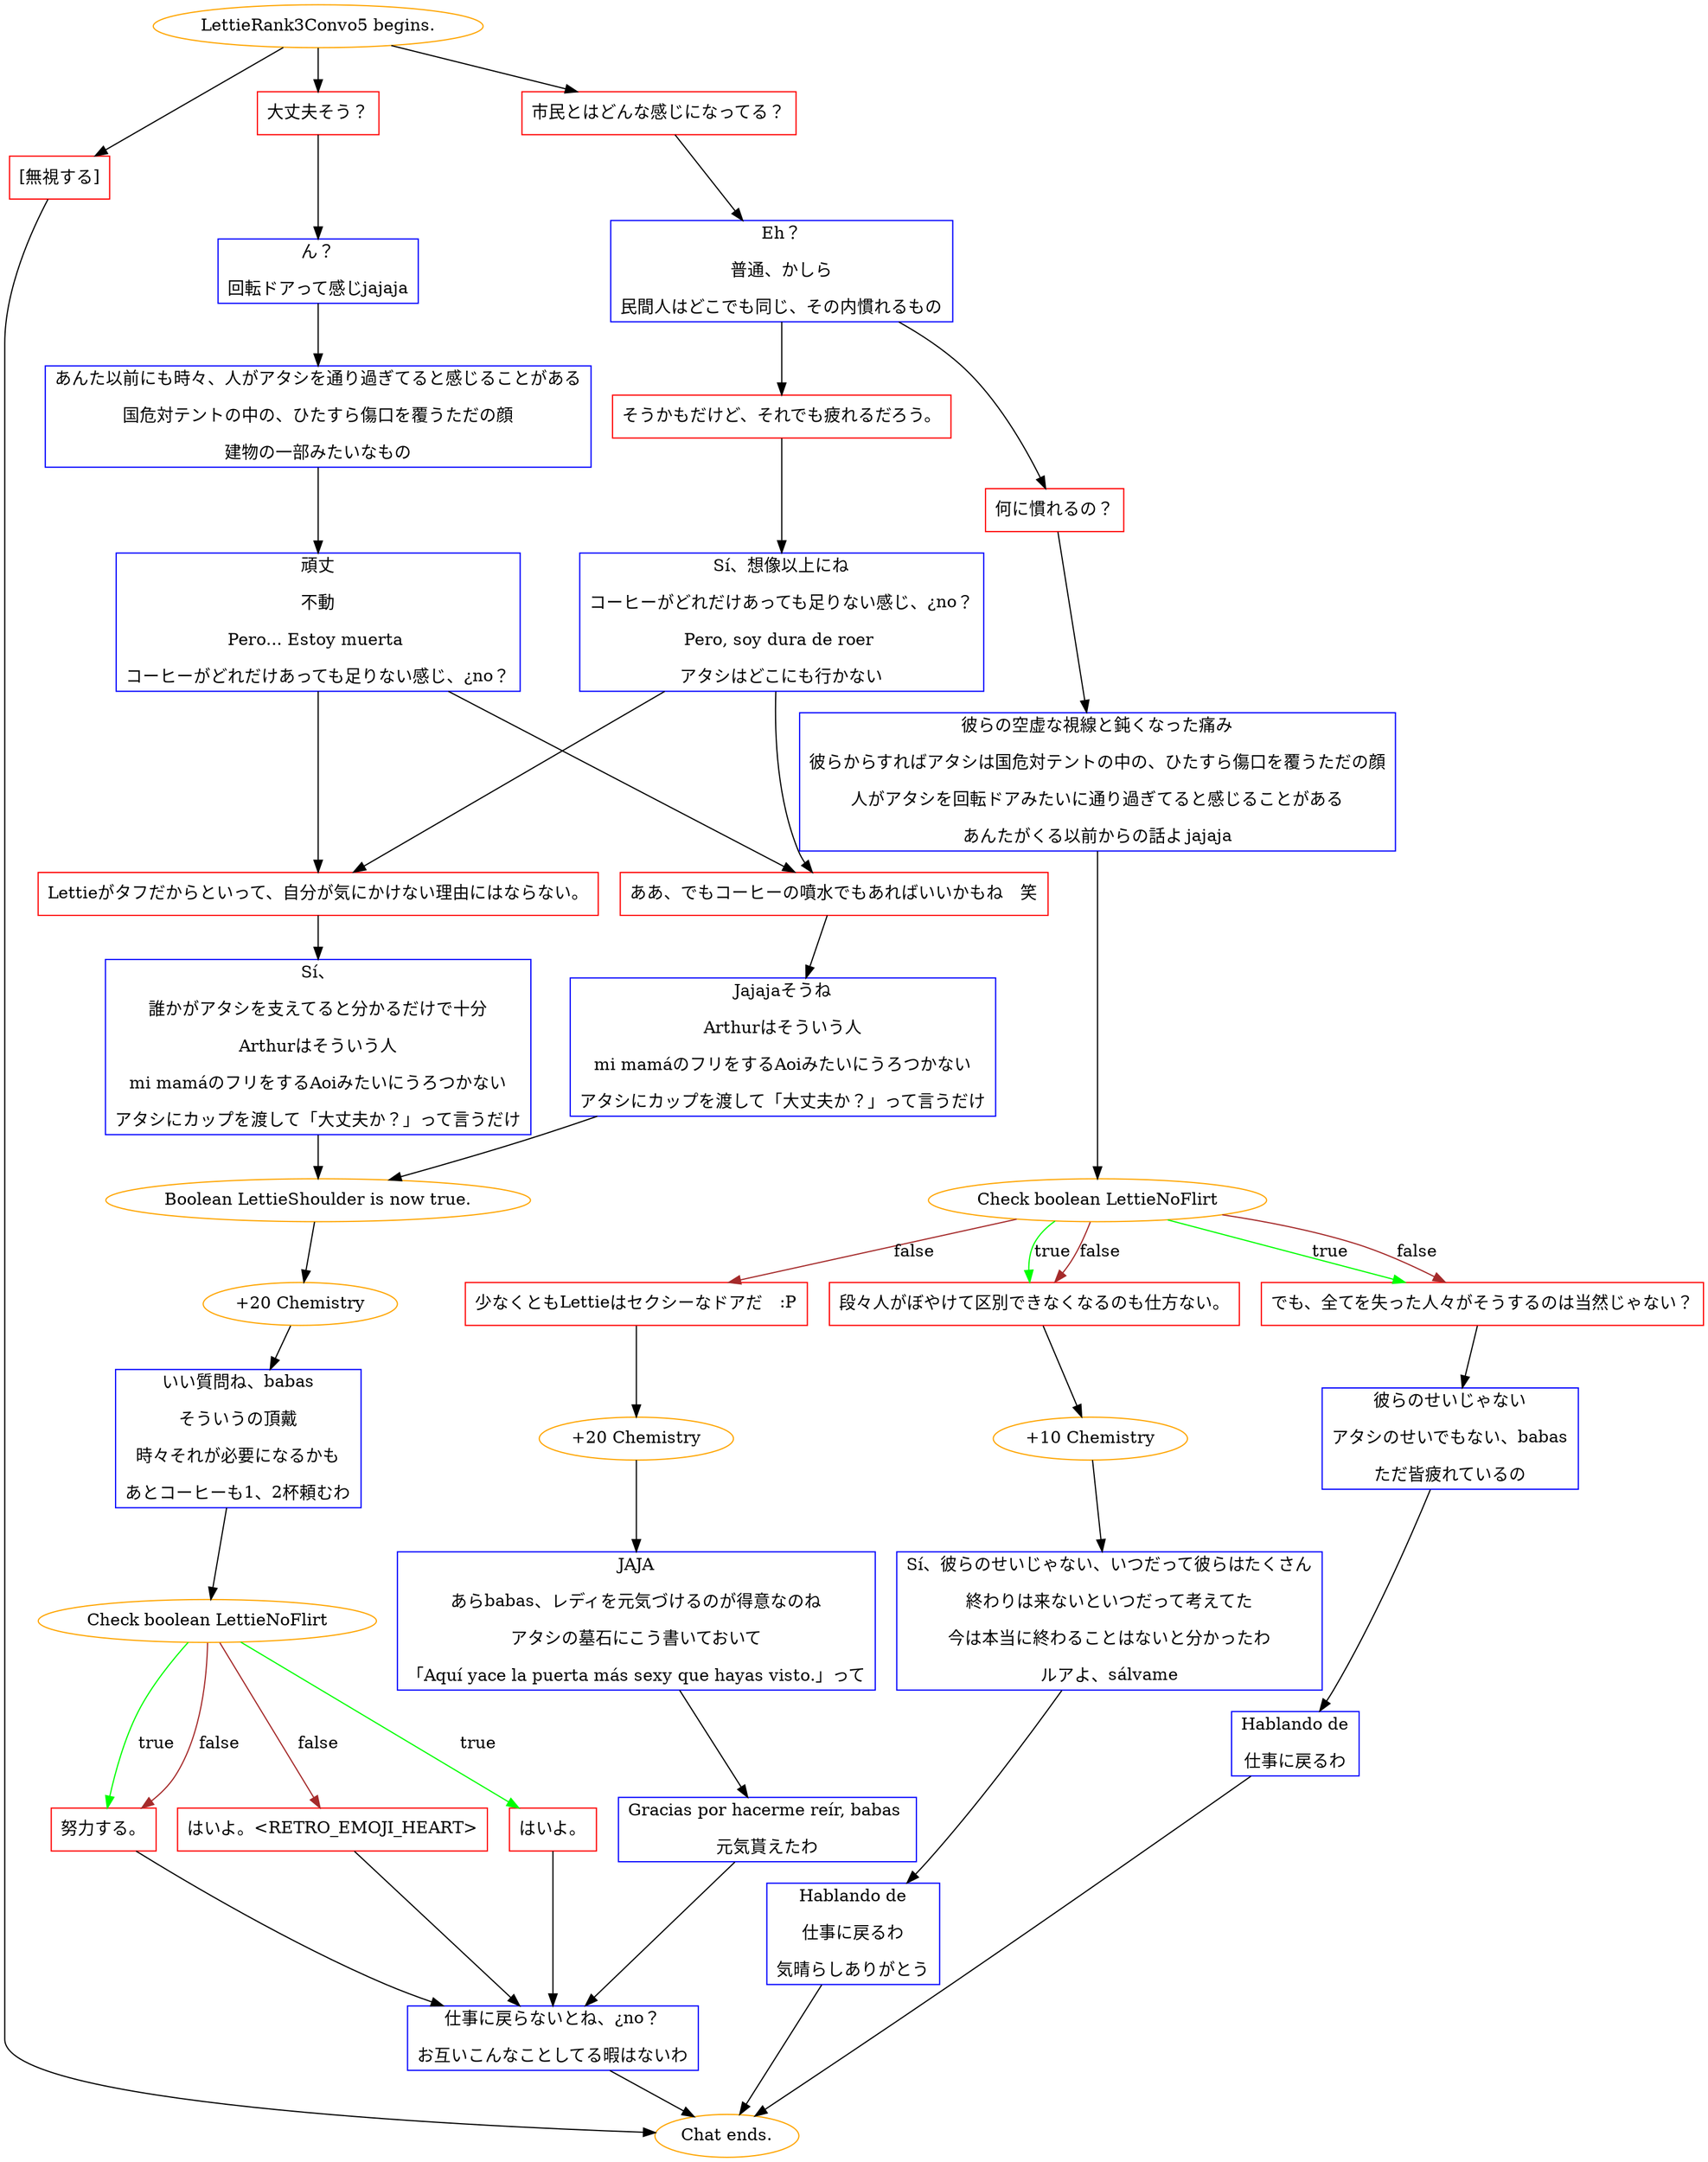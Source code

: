 digraph {
	"LettieRank3Convo5 begins." [color=orange];
		"LettieRank3Convo5 begins." -> j668211923;
		"LettieRank3Convo5 begins." -> j2344657894;
		"LettieRank3Convo5 begins." -> j3683375032;
	j668211923 [label="大丈夫そう？",shape=box,color=red];
		j668211923 -> j3209805058;
	j2344657894 [label="市民とはどんな感じになってる？",shape=box,color=red];
		j2344657894 -> j1396340400;
	j3683375032 [label="[無視する]",shape=box,color=red];
		j3683375032 -> "Chat ends.";
	j3209805058 [label="ん？
回転ドアって感じjajaja",shape=box,color=blue];
		j3209805058 -> j138220107;
	j1396340400 [label="Eh？
普通、かしら
民間人はどこでも同じ、その内慣れるもの",shape=box,color=blue];
		j1396340400 -> j3641736994;
		j1396340400 -> j260972500;
	"Chat ends." [color=orange];
	j138220107 [label="あんた以前にも時々、人がアタシを通り過ぎてると感じることがある
国危対テントの中の、ひたすら傷口を覆うただの顔
建物の一部みたいなもの",shape=box,color=blue];
		j138220107 -> j3378559835;
	j3641736994 [label="そうかもだけど、それでも疲れるだろう。",shape=box,color=red];
		j3641736994 -> j4037352672;
	j260972500 [label="何に慣れるの？",shape=box,color=red];
		j260972500 -> j2285467107;
	j3378559835 [label="頑丈
不動
Pero... Estoy muerta 
コーヒーがどれだけあっても足りない感じ、¿no？",shape=box,color=blue];
		j3378559835 -> j1206486561;
		j3378559835 -> j603157135;
	j4037352672 [label="Sí、想像以上にね
コーヒーがどれだけあっても足りない感じ、¿no？
Pero, soy dura de roer 
アタシはどこにも行かない",shape=box,color=blue];
		j4037352672 -> j1206486561;
		j4037352672 -> j603157135;
	j2285467107 [label="彼らの空虚な視線と鈍くなった痛み
彼らからすればアタシは国危対テントの中の、ひたすら傷口を覆うただの顔
人がアタシを回転ドアみたいに通り過ぎてると感じることがある
あんたがくる以前からの話よ jajaja",shape=box,color=blue];
		j2285467107 -> j3843131114;
	j1206486561 [label="Lettieがタフだからといって、自分が気にかけない理由にはならない。",shape=box,color=red];
		j1206486561 -> j2293672289;
	j603157135 [label="ああ、でもコーヒーの噴水でもあればいいかもね　笑",shape=box,color=red];
		j603157135 -> j3024789022;
	j3843131114 [label="Check boolean LettieNoFlirt",color=orange];
		j3843131114 -> j649025075 [label=true,color=green];
		j3843131114 -> j1825986234 [label=true,color=green];
		j3843131114 -> j649025075 [label=false,color=brown];
		j3843131114 -> j1825986234 [label=false,color=brown];
		j3843131114 -> j651390999 [label=false,color=brown];
	j2293672289 [label="Sí、
誰かがアタシを支えてると分かるだけで十分
Arthurはそういう人
mi mamáのフリをするAoiみたいにうろつかない
アタシにカップを渡して「大丈夫か？」って言うだけ",shape=box,color=blue];
		j2293672289 -> j3339867285;
	j3024789022 [label="Jajajaそうね
Arthurはそういう人
mi mamáのフリをするAoiみたいにうろつかない
アタシにカップを渡して「大丈夫か？」って言うだけ",shape=box,color=blue];
		j3024789022 -> j3339867285;
	j649025075 [label="でも、全てを失った人々がそうするのは当然じゃない？",shape=box,color=red];
		j649025075 -> j4008467704;
	j1825986234 [label="段々人がぼやけて区別できなくなるのも仕方ない。",shape=box,color=red];
		j1825986234 -> j3615615337;
	j651390999 [label="少なくともLettieはセクシーなドアだ　:P",shape=box,color=red];
		j651390999 -> j1266828491;
	j3339867285 [label="Boolean LettieShoulder is now true.",color=orange];
		j3339867285 -> j2659761874;
	j4008467704 [label="彼らのせいじゃない
アタシのせいでもない、babas
ただ皆疲れているの",shape=box,color=blue];
		j4008467704 -> j1189295284;
	j3615615337 [label="+10 Chemistry",color=orange];
		j3615615337 -> j77159038;
	j1266828491 [label="+20 Chemistry",color=orange];
		j1266828491 -> j3971444121;
	j2659761874 [label="+20 Chemistry",color=orange];
		j2659761874 -> j654850748;
	j1189295284 [label="Hablando de
仕事に戻るわ",shape=box,color=blue];
		j1189295284 -> "Chat ends.";
	j77159038 [label="Sí、彼らのせいじゃない、いつだって彼らはたくさん
終わりは来ないといつだって考えてた
今は本当に終わることはないと分かったわ
ルアよ、sálvame",shape=box,color=blue];
		j77159038 -> j3733048673;
	j3971444121 [label="JAJA
あらbabas、レディを元気づけるのが得意なのね
アタシの墓石にこう書いておいて
「Aquí yace la puerta más sexy que hayas visto.」って",shape=box,color=blue];
		j3971444121 -> j3808572643;
	j654850748 [label="いい質問ね、babas
そういうの頂戴
時々それが必要になるかも
あとコーヒーも1、2杯頼むわ",shape=box,color=blue];
		j654850748 -> j3234296588;
	j3733048673 [label="Hablando de
仕事に戻るわ
気晴らしありがとう",shape=box,color=blue];
		j3733048673 -> "Chat ends.";
	j3808572643 [label="Gracias por hacerme reír, babas 
元気貰えたわ",shape=box,color=blue];
		j3808572643 -> j1460849985;
	j3234296588 [label="Check boolean LettieNoFlirt",color=orange];
		j3234296588 -> j2296872327 [label=true,color=green];
		j3234296588 -> j1415183961 [label=true,color=green];
		j3234296588 -> j3767266744 [label=false,color=brown];
		j3234296588 -> j1415183961 [label=false,color=brown];
	j1460849985 [label="仕事に戻らないとね、¿no？
お互いこんなことしてる暇はないわ",shape=box,color=blue];
		j1460849985 -> "Chat ends.";
	j2296872327 [label="はいよ。",shape=box,color=red];
		j2296872327 -> j1460849985;
	j1415183961 [label="努力する。",shape=box,color=red];
		j1415183961 -> j1460849985;
	j3767266744 [label="はいよ。<RETRO_EMOJI_HEART>",shape=box,color=red];
		j3767266744 -> j1460849985;
}